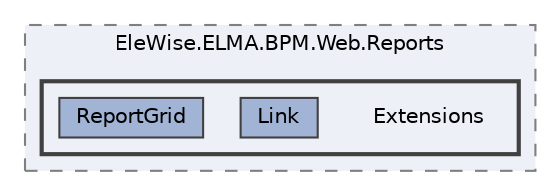 digraph "Web/Modules/EleWise.ELMA.BPM.Web.Reports/Extensions"
{
 // LATEX_PDF_SIZE
  bgcolor="transparent";
  edge [fontname=Helvetica,fontsize=10,labelfontname=Helvetica,labelfontsize=10];
  node [fontname=Helvetica,fontsize=10,shape=box,height=0.2,width=0.4];
  compound=true
  subgraph clusterdir_0be568c4914e3e80436e1ad83c4357fc {
    graph [ bgcolor="#edf0f7", pencolor="grey50", label="EleWise.ELMA.BPM.Web.Reports", fontname=Helvetica,fontsize=10 style="filled,dashed", URL="dir_0be568c4914e3e80436e1ad83c4357fc.html",tooltip=""]
  subgraph clusterdir_c9cde4490819fe7526176ebfde1cf14f {
    graph [ bgcolor="#edf0f7", pencolor="grey25", label="", fontname=Helvetica,fontsize=10 style="filled,bold", URL="dir_c9cde4490819fe7526176ebfde1cf14f.html",tooltip=""]
    dir_c9cde4490819fe7526176ebfde1cf14f [shape=plaintext, label="Extensions"];
  dir_333edbd0d91ed2365159481dd89f96c0 [label="Link", fillcolor="#a2b4d6", color="grey25", style="filled", URL="dir_333edbd0d91ed2365159481dd89f96c0.html",tooltip=""];
  dir_bfa5fc36779c8382b6ce34b0bde9ef69 [label="ReportGrid", fillcolor="#a2b4d6", color="grey25", style="filled", URL="dir_bfa5fc36779c8382b6ce34b0bde9ef69.html",tooltip=""];
  }
  }
}
